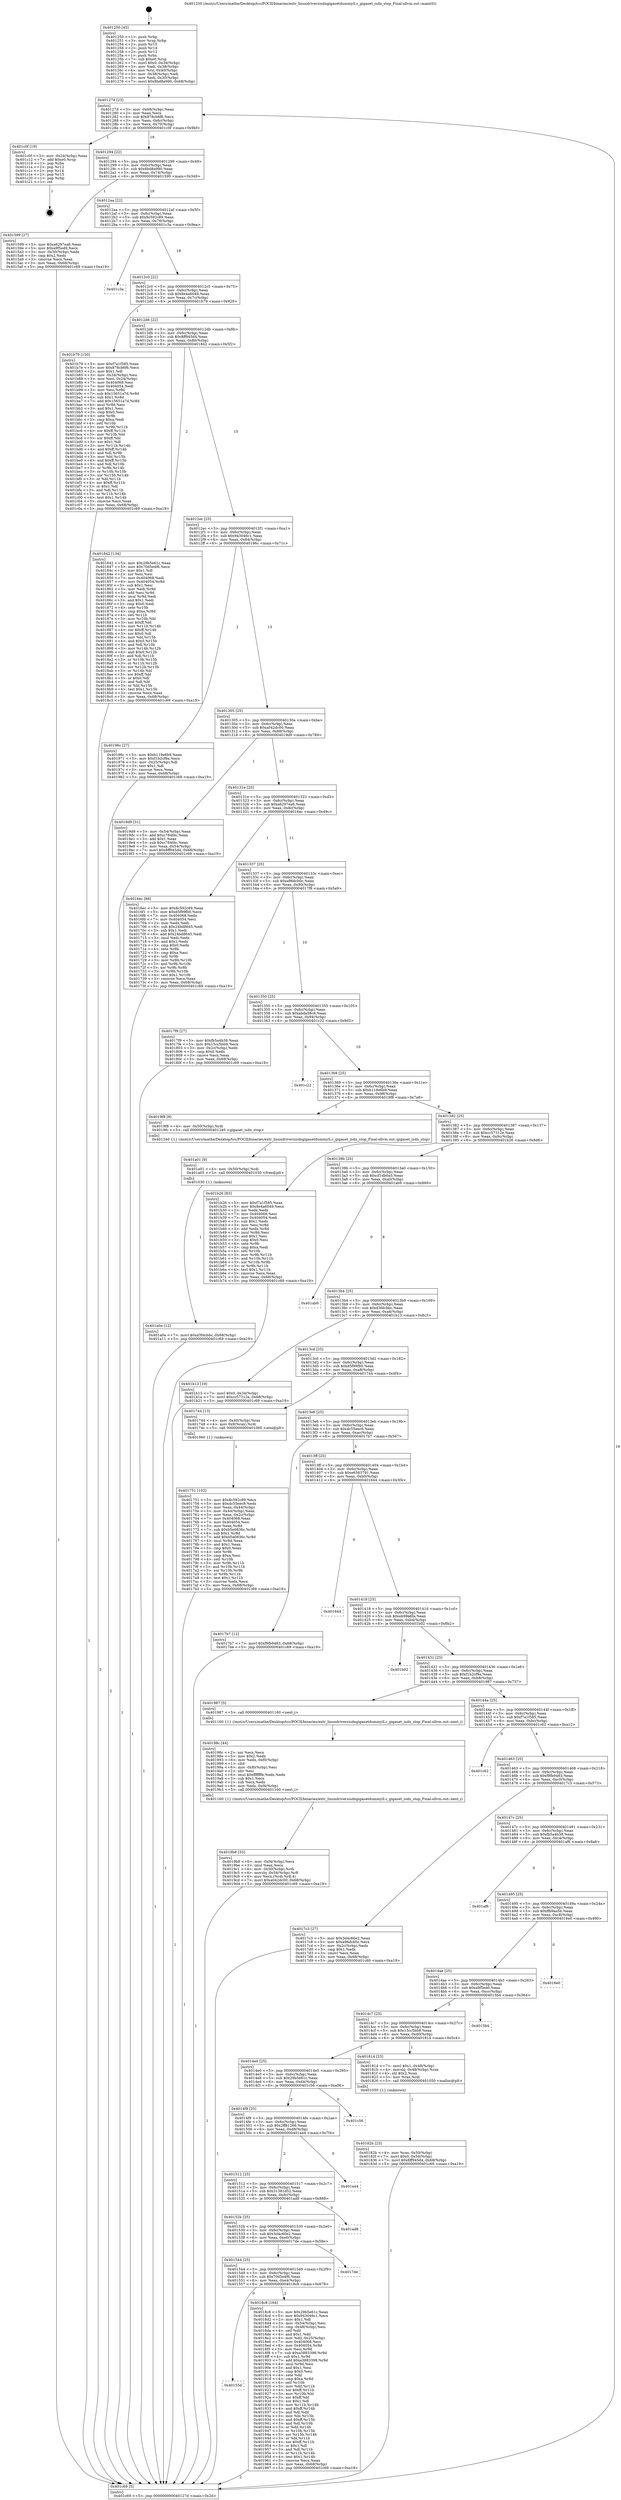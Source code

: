 digraph "0x401250" {
  label = "0x401250 (/mnt/c/Users/mathe/Desktop/tcc/POCII/binaries/extr_linuxdriversisdngigasetdummyll.c_gigaset_isdn_stop_Final-ollvm.out::main(0))"
  labelloc = "t"
  node[shape=record]

  Entry [label="",width=0.3,height=0.3,shape=circle,fillcolor=black,style=filled]
  "0x40127d" [label="{
     0x40127d [23]\l
     | [instrs]\l
     &nbsp;&nbsp;0x40127d \<+3\>: mov -0x68(%rbp),%eax\l
     &nbsp;&nbsp;0x401280 \<+2\>: mov %eax,%ecx\l
     &nbsp;&nbsp;0x401282 \<+6\>: sub $0x878cb6f6,%ecx\l
     &nbsp;&nbsp;0x401288 \<+3\>: mov %eax,-0x6c(%rbp)\l
     &nbsp;&nbsp;0x40128b \<+3\>: mov %ecx,-0x70(%rbp)\l
     &nbsp;&nbsp;0x40128e \<+6\>: je 0000000000401c0f \<main+0x9bf\>\l
  }"]
  "0x401c0f" [label="{
     0x401c0f [19]\l
     | [instrs]\l
     &nbsp;&nbsp;0x401c0f \<+3\>: mov -0x24(%rbp),%eax\l
     &nbsp;&nbsp;0x401c12 \<+7\>: add $0xe0,%rsp\l
     &nbsp;&nbsp;0x401c19 \<+1\>: pop %rbx\l
     &nbsp;&nbsp;0x401c1a \<+2\>: pop %r12\l
     &nbsp;&nbsp;0x401c1c \<+2\>: pop %r14\l
     &nbsp;&nbsp;0x401c1e \<+2\>: pop %r15\l
     &nbsp;&nbsp;0x401c20 \<+1\>: pop %rbp\l
     &nbsp;&nbsp;0x401c21 \<+1\>: ret\l
  }"]
  "0x401294" [label="{
     0x401294 [22]\l
     | [instrs]\l
     &nbsp;&nbsp;0x401294 \<+5\>: jmp 0000000000401299 \<main+0x49\>\l
     &nbsp;&nbsp;0x401299 \<+3\>: mov -0x6c(%rbp),%eax\l
     &nbsp;&nbsp;0x40129c \<+5\>: sub $0x8bd8a990,%eax\l
     &nbsp;&nbsp;0x4012a1 \<+3\>: mov %eax,-0x74(%rbp)\l
     &nbsp;&nbsp;0x4012a4 \<+6\>: je 0000000000401599 \<main+0x349\>\l
  }"]
  Exit [label="",width=0.3,height=0.3,shape=circle,fillcolor=black,style=filled,peripheries=2]
  "0x401599" [label="{
     0x401599 [27]\l
     | [instrs]\l
     &nbsp;&nbsp;0x401599 \<+5\>: mov $0xa6297ea6,%eax\l
     &nbsp;&nbsp;0x40159e \<+5\>: mov $0xa9f5ed0,%ecx\l
     &nbsp;&nbsp;0x4015a3 \<+3\>: mov -0x30(%rbp),%edx\l
     &nbsp;&nbsp;0x4015a6 \<+3\>: cmp $0x2,%edx\l
     &nbsp;&nbsp;0x4015a9 \<+3\>: cmovne %ecx,%eax\l
     &nbsp;&nbsp;0x4015ac \<+3\>: mov %eax,-0x68(%rbp)\l
     &nbsp;&nbsp;0x4015af \<+5\>: jmp 0000000000401c69 \<main+0xa19\>\l
  }"]
  "0x4012aa" [label="{
     0x4012aa [22]\l
     | [instrs]\l
     &nbsp;&nbsp;0x4012aa \<+5\>: jmp 00000000004012af \<main+0x5f\>\l
     &nbsp;&nbsp;0x4012af \<+3\>: mov -0x6c(%rbp),%eax\l
     &nbsp;&nbsp;0x4012b2 \<+5\>: sub $0x8c592c89,%eax\l
     &nbsp;&nbsp;0x4012b7 \<+3\>: mov %eax,-0x78(%rbp)\l
     &nbsp;&nbsp;0x4012ba \<+6\>: je 0000000000401c3a \<main+0x9ea\>\l
  }"]
  "0x401c69" [label="{
     0x401c69 [5]\l
     | [instrs]\l
     &nbsp;&nbsp;0x401c69 \<+5\>: jmp 000000000040127d \<main+0x2d\>\l
  }"]
  "0x401250" [label="{
     0x401250 [45]\l
     | [instrs]\l
     &nbsp;&nbsp;0x401250 \<+1\>: push %rbp\l
     &nbsp;&nbsp;0x401251 \<+3\>: mov %rsp,%rbp\l
     &nbsp;&nbsp;0x401254 \<+2\>: push %r15\l
     &nbsp;&nbsp;0x401256 \<+2\>: push %r14\l
     &nbsp;&nbsp;0x401258 \<+2\>: push %r12\l
     &nbsp;&nbsp;0x40125a \<+1\>: push %rbx\l
     &nbsp;&nbsp;0x40125b \<+7\>: sub $0xe0,%rsp\l
     &nbsp;&nbsp;0x401262 \<+7\>: movl $0x0,-0x34(%rbp)\l
     &nbsp;&nbsp;0x401269 \<+3\>: mov %edi,-0x38(%rbp)\l
     &nbsp;&nbsp;0x40126c \<+4\>: mov %rsi,-0x40(%rbp)\l
     &nbsp;&nbsp;0x401270 \<+3\>: mov -0x38(%rbp),%edi\l
     &nbsp;&nbsp;0x401273 \<+3\>: mov %edi,-0x30(%rbp)\l
     &nbsp;&nbsp;0x401276 \<+7\>: movl $0x8bd8a990,-0x68(%rbp)\l
  }"]
  "0x401a0a" [label="{
     0x401a0a [12]\l
     | [instrs]\l
     &nbsp;&nbsp;0x401a0a \<+7\>: movl $0xd3fdcbbc,-0x68(%rbp)\l
     &nbsp;&nbsp;0x401a11 \<+5\>: jmp 0000000000401c69 \<main+0xa19\>\l
  }"]
  "0x401c3a" [label="{
     0x401c3a\l
  }", style=dashed]
  "0x4012c0" [label="{
     0x4012c0 [22]\l
     | [instrs]\l
     &nbsp;&nbsp;0x4012c0 \<+5\>: jmp 00000000004012c5 \<main+0x75\>\l
     &nbsp;&nbsp;0x4012c5 \<+3\>: mov -0x6c(%rbp),%eax\l
     &nbsp;&nbsp;0x4012c8 \<+5\>: sub $0x8e4a6049,%eax\l
     &nbsp;&nbsp;0x4012cd \<+3\>: mov %eax,-0x7c(%rbp)\l
     &nbsp;&nbsp;0x4012d0 \<+6\>: je 0000000000401b79 \<main+0x929\>\l
  }"]
  "0x401a01" [label="{
     0x401a01 [9]\l
     | [instrs]\l
     &nbsp;&nbsp;0x401a01 \<+4\>: mov -0x50(%rbp),%rdi\l
     &nbsp;&nbsp;0x401a05 \<+5\>: call 0000000000401030 \<free@plt\>\l
     | [calls]\l
     &nbsp;&nbsp;0x401030 \{1\} (unknown)\l
  }"]
  "0x401b79" [label="{
     0x401b79 [150]\l
     | [instrs]\l
     &nbsp;&nbsp;0x401b79 \<+5\>: mov $0xf7a1f585,%eax\l
     &nbsp;&nbsp;0x401b7e \<+5\>: mov $0x878cb6f6,%ecx\l
     &nbsp;&nbsp;0x401b83 \<+2\>: mov $0x1,%dl\l
     &nbsp;&nbsp;0x401b85 \<+3\>: mov -0x34(%rbp),%esi\l
     &nbsp;&nbsp;0x401b88 \<+3\>: mov %esi,-0x24(%rbp)\l
     &nbsp;&nbsp;0x401b8b \<+7\>: mov 0x404068,%esi\l
     &nbsp;&nbsp;0x401b92 \<+7\>: mov 0x404054,%edi\l
     &nbsp;&nbsp;0x401b99 \<+3\>: mov %esi,%r8d\l
     &nbsp;&nbsp;0x401b9c \<+7\>: sub $0x15651a7d,%r8d\l
     &nbsp;&nbsp;0x401ba3 \<+4\>: sub $0x1,%r8d\l
     &nbsp;&nbsp;0x401ba7 \<+7\>: add $0x15651a7d,%r8d\l
     &nbsp;&nbsp;0x401bae \<+4\>: imul %r8d,%esi\l
     &nbsp;&nbsp;0x401bb2 \<+3\>: and $0x1,%esi\l
     &nbsp;&nbsp;0x401bb5 \<+3\>: cmp $0x0,%esi\l
     &nbsp;&nbsp;0x401bb8 \<+4\>: sete %r9b\l
     &nbsp;&nbsp;0x401bbc \<+3\>: cmp $0xa,%edi\l
     &nbsp;&nbsp;0x401bbf \<+4\>: setl %r10b\l
     &nbsp;&nbsp;0x401bc3 \<+3\>: mov %r9b,%r11b\l
     &nbsp;&nbsp;0x401bc6 \<+4\>: xor $0xff,%r11b\l
     &nbsp;&nbsp;0x401bca \<+3\>: mov %r10b,%bl\l
     &nbsp;&nbsp;0x401bcd \<+3\>: xor $0xff,%bl\l
     &nbsp;&nbsp;0x401bd0 \<+3\>: xor $0x1,%dl\l
     &nbsp;&nbsp;0x401bd3 \<+3\>: mov %r11b,%r14b\l
     &nbsp;&nbsp;0x401bd6 \<+4\>: and $0xff,%r14b\l
     &nbsp;&nbsp;0x401bda \<+3\>: and %dl,%r9b\l
     &nbsp;&nbsp;0x401bdd \<+3\>: mov %bl,%r15b\l
     &nbsp;&nbsp;0x401be0 \<+4\>: and $0xff,%r15b\l
     &nbsp;&nbsp;0x401be4 \<+3\>: and %dl,%r10b\l
     &nbsp;&nbsp;0x401be7 \<+3\>: or %r9b,%r14b\l
     &nbsp;&nbsp;0x401bea \<+3\>: or %r10b,%r15b\l
     &nbsp;&nbsp;0x401bed \<+3\>: xor %r15b,%r14b\l
     &nbsp;&nbsp;0x401bf0 \<+3\>: or %bl,%r11b\l
     &nbsp;&nbsp;0x401bf3 \<+4\>: xor $0xff,%r11b\l
     &nbsp;&nbsp;0x401bf7 \<+3\>: or $0x1,%dl\l
     &nbsp;&nbsp;0x401bfa \<+3\>: and %dl,%r11b\l
     &nbsp;&nbsp;0x401bfd \<+3\>: or %r11b,%r14b\l
     &nbsp;&nbsp;0x401c00 \<+4\>: test $0x1,%r14b\l
     &nbsp;&nbsp;0x401c04 \<+3\>: cmovne %ecx,%eax\l
     &nbsp;&nbsp;0x401c07 \<+3\>: mov %eax,-0x68(%rbp)\l
     &nbsp;&nbsp;0x401c0a \<+5\>: jmp 0000000000401c69 \<main+0xa19\>\l
  }"]
  "0x4012d6" [label="{
     0x4012d6 [22]\l
     | [instrs]\l
     &nbsp;&nbsp;0x4012d6 \<+5\>: jmp 00000000004012db \<main+0x8b\>\l
     &nbsp;&nbsp;0x4012db \<+3\>: mov -0x6c(%rbp),%eax\l
     &nbsp;&nbsp;0x4012de \<+5\>: sub $0x8ff945d4,%eax\l
     &nbsp;&nbsp;0x4012e3 \<+3\>: mov %eax,-0x80(%rbp)\l
     &nbsp;&nbsp;0x4012e6 \<+6\>: je 0000000000401842 \<main+0x5f2\>\l
  }"]
  "0x4019b8" [label="{
     0x4019b8 [33]\l
     | [instrs]\l
     &nbsp;&nbsp;0x4019b8 \<+6\>: mov -0xf4(%rbp),%ecx\l
     &nbsp;&nbsp;0x4019be \<+3\>: imul %eax,%ecx\l
     &nbsp;&nbsp;0x4019c1 \<+4\>: mov -0x50(%rbp),%rdi\l
     &nbsp;&nbsp;0x4019c5 \<+4\>: movslq -0x54(%rbp),%r8\l
     &nbsp;&nbsp;0x4019c9 \<+4\>: mov %ecx,(%rdi,%r8,4)\l
     &nbsp;&nbsp;0x4019cd \<+7\>: movl $0xa042dc00,-0x68(%rbp)\l
     &nbsp;&nbsp;0x4019d4 \<+5\>: jmp 0000000000401c69 \<main+0xa19\>\l
  }"]
  "0x401842" [label="{
     0x401842 [134]\l
     | [instrs]\l
     &nbsp;&nbsp;0x401842 \<+5\>: mov $0x29b5e61c,%eax\l
     &nbsp;&nbsp;0x401847 \<+5\>: mov $0x70d5e4f6,%ecx\l
     &nbsp;&nbsp;0x40184c \<+2\>: mov $0x1,%dl\l
     &nbsp;&nbsp;0x40184e \<+2\>: xor %esi,%esi\l
     &nbsp;&nbsp;0x401850 \<+7\>: mov 0x404068,%edi\l
     &nbsp;&nbsp;0x401857 \<+8\>: mov 0x404054,%r8d\l
     &nbsp;&nbsp;0x40185f \<+3\>: sub $0x1,%esi\l
     &nbsp;&nbsp;0x401862 \<+3\>: mov %edi,%r9d\l
     &nbsp;&nbsp;0x401865 \<+3\>: add %esi,%r9d\l
     &nbsp;&nbsp;0x401868 \<+4\>: imul %r9d,%edi\l
     &nbsp;&nbsp;0x40186c \<+3\>: and $0x1,%edi\l
     &nbsp;&nbsp;0x40186f \<+3\>: cmp $0x0,%edi\l
     &nbsp;&nbsp;0x401872 \<+4\>: sete %r10b\l
     &nbsp;&nbsp;0x401876 \<+4\>: cmp $0xa,%r8d\l
     &nbsp;&nbsp;0x40187a \<+4\>: setl %r11b\l
     &nbsp;&nbsp;0x40187e \<+3\>: mov %r10b,%bl\l
     &nbsp;&nbsp;0x401881 \<+3\>: xor $0xff,%bl\l
     &nbsp;&nbsp;0x401884 \<+3\>: mov %r11b,%r14b\l
     &nbsp;&nbsp;0x401887 \<+4\>: xor $0xff,%r14b\l
     &nbsp;&nbsp;0x40188b \<+3\>: xor $0x0,%dl\l
     &nbsp;&nbsp;0x40188e \<+3\>: mov %bl,%r15b\l
     &nbsp;&nbsp;0x401891 \<+4\>: and $0x0,%r15b\l
     &nbsp;&nbsp;0x401895 \<+3\>: and %dl,%r10b\l
     &nbsp;&nbsp;0x401898 \<+3\>: mov %r14b,%r12b\l
     &nbsp;&nbsp;0x40189b \<+4\>: and $0x0,%r12b\l
     &nbsp;&nbsp;0x40189f \<+3\>: and %dl,%r11b\l
     &nbsp;&nbsp;0x4018a2 \<+3\>: or %r10b,%r15b\l
     &nbsp;&nbsp;0x4018a5 \<+3\>: or %r11b,%r12b\l
     &nbsp;&nbsp;0x4018a8 \<+3\>: xor %r12b,%r15b\l
     &nbsp;&nbsp;0x4018ab \<+3\>: or %r14b,%bl\l
     &nbsp;&nbsp;0x4018ae \<+3\>: xor $0xff,%bl\l
     &nbsp;&nbsp;0x4018b1 \<+3\>: or $0x0,%dl\l
     &nbsp;&nbsp;0x4018b4 \<+2\>: and %dl,%bl\l
     &nbsp;&nbsp;0x4018b6 \<+3\>: or %bl,%r15b\l
     &nbsp;&nbsp;0x4018b9 \<+4\>: test $0x1,%r15b\l
     &nbsp;&nbsp;0x4018bd \<+3\>: cmovne %ecx,%eax\l
     &nbsp;&nbsp;0x4018c0 \<+3\>: mov %eax,-0x68(%rbp)\l
     &nbsp;&nbsp;0x4018c3 \<+5\>: jmp 0000000000401c69 \<main+0xa19\>\l
  }"]
  "0x4012ec" [label="{
     0x4012ec [25]\l
     | [instrs]\l
     &nbsp;&nbsp;0x4012ec \<+5\>: jmp 00000000004012f1 \<main+0xa1\>\l
     &nbsp;&nbsp;0x4012f1 \<+3\>: mov -0x6c(%rbp),%eax\l
     &nbsp;&nbsp;0x4012f4 \<+5\>: sub $0x943046c1,%eax\l
     &nbsp;&nbsp;0x4012f9 \<+6\>: mov %eax,-0x84(%rbp)\l
     &nbsp;&nbsp;0x4012ff \<+6\>: je 000000000040196c \<main+0x71c\>\l
  }"]
  "0x40198c" [label="{
     0x40198c [44]\l
     | [instrs]\l
     &nbsp;&nbsp;0x40198c \<+2\>: xor %ecx,%ecx\l
     &nbsp;&nbsp;0x40198e \<+5\>: mov $0x2,%edx\l
     &nbsp;&nbsp;0x401993 \<+6\>: mov %edx,-0xf0(%rbp)\l
     &nbsp;&nbsp;0x401999 \<+1\>: cltd\l
     &nbsp;&nbsp;0x40199a \<+6\>: mov -0xf0(%rbp),%esi\l
     &nbsp;&nbsp;0x4019a0 \<+2\>: idiv %esi\l
     &nbsp;&nbsp;0x4019a2 \<+6\>: imul $0xfffffffe,%edx,%edx\l
     &nbsp;&nbsp;0x4019a8 \<+3\>: sub $0x1,%ecx\l
     &nbsp;&nbsp;0x4019ab \<+2\>: sub %ecx,%edx\l
     &nbsp;&nbsp;0x4019ad \<+6\>: mov %edx,-0xf4(%rbp)\l
     &nbsp;&nbsp;0x4019b3 \<+5\>: call 0000000000401160 \<next_i\>\l
     | [calls]\l
     &nbsp;&nbsp;0x401160 \{1\} (/mnt/c/Users/mathe/Desktop/tcc/POCII/binaries/extr_linuxdriversisdngigasetdummyll.c_gigaset_isdn_stop_Final-ollvm.out::next_i)\l
  }"]
  "0x40196c" [label="{
     0x40196c [27]\l
     | [instrs]\l
     &nbsp;&nbsp;0x40196c \<+5\>: mov $0xb119e6b9,%eax\l
     &nbsp;&nbsp;0x401971 \<+5\>: mov $0xf1b2cf9a,%ecx\l
     &nbsp;&nbsp;0x401976 \<+3\>: mov -0x25(%rbp),%dl\l
     &nbsp;&nbsp;0x401979 \<+3\>: test $0x1,%dl\l
     &nbsp;&nbsp;0x40197c \<+3\>: cmovne %ecx,%eax\l
     &nbsp;&nbsp;0x40197f \<+3\>: mov %eax,-0x68(%rbp)\l
     &nbsp;&nbsp;0x401982 \<+5\>: jmp 0000000000401c69 \<main+0xa19\>\l
  }"]
  "0x401305" [label="{
     0x401305 [25]\l
     | [instrs]\l
     &nbsp;&nbsp;0x401305 \<+5\>: jmp 000000000040130a \<main+0xba\>\l
     &nbsp;&nbsp;0x40130a \<+3\>: mov -0x6c(%rbp),%eax\l
     &nbsp;&nbsp;0x40130d \<+5\>: sub $0xa042dc00,%eax\l
     &nbsp;&nbsp;0x401312 \<+6\>: mov %eax,-0x88(%rbp)\l
     &nbsp;&nbsp;0x401318 \<+6\>: je 00000000004019d9 \<main+0x789\>\l
  }"]
  "0x40155d" [label="{
     0x40155d\l
  }", style=dashed]
  "0x4019d9" [label="{
     0x4019d9 [31]\l
     | [instrs]\l
     &nbsp;&nbsp;0x4019d9 \<+3\>: mov -0x54(%rbp),%eax\l
     &nbsp;&nbsp;0x4019dc \<+5\>: add $0xc784fdc,%eax\l
     &nbsp;&nbsp;0x4019e1 \<+3\>: add $0x1,%eax\l
     &nbsp;&nbsp;0x4019e4 \<+5\>: sub $0xc784fdc,%eax\l
     &nbsp;&nbsp;0x4019e9 \<+3\>: mov %eax,-0x54(%rbp)\l
     &nbsp;&nbsp;0x4019ec \<+7\>: movl $0x8ff945d4,-0x68(%rbp)\l
     &nbsp;&nbsp;0x4019f3 \<+5\>: jmp 0000000000401c69 \<main+0xa19\>\l
  }"]
  "0x40131e" [label="{
     0x40131e [25]\l
     | [instrs]\l
     &nbsp;&nbsp;0x40131e \<+5\>: jmp 0000000000401323 \<main+0xd3\>\l
     &nbsp;&nbsp;0x401323 \<+3\>: mov -0x6c(%rbp),%eax\l
     &nbsp;&nbsp;0x401326 \<+5\>: sub $0xa6297ea6,%eax\l
     &nbsp;&nbsp;0x40132b \<+6\>: mov %eax,-0x8c(%rbp)\l
     &nbsp;&nbsp;0x401331 \<+6\>: je 00000000004016ec \<main+0x49c\>\l
  }"]
  "0x4018c8" [label="{
     0x4018c8 [164]\l
     | [instrs]\l
     &nbsp;&nbsp;0x4018c8 \<+5\>: mov $0x29b5e61c,%eax\l
     &nbsp;&nbsp;0x4018cd \<+5\>: mov $0x943046c1,%ecx\l
     &nbsp;&nbsp;0x4018d2 \<+2\>: mov $0x1,%dl\l
     &nbsp;&nbsp;0x4018d4 \<+3\>: mov -0x54(%rbp),%esi\l
     &nbsp;&nbsp;0x4018d7 \<+3\>: cmp -0x48(%rbp),%esi\l
     &nbsp;&nbsp;0x4018da \<+4\>: setl %dil\l
     &nbsp;&nbsp;0x4018de \<+4\>: and $0x1,%dil\l
     &nbsp;&nbsp;0x4018e2 \<+4\>: mov %dil,-0x25(%rbp)\l
     &nbsp;&nbsp;0x4018e6 \<+7\>: mov 0x404068,%esi\l
     &nbsp;&nbsp;0x4018ed \<+8\>: mov 0x404054,%r8d\l
     &nbsp;&nbsp;0x4018f5 \<+3\>: mov %esi,%r9d\l
     &nbsp;&nbsp;0x4018f8 \<+7\>: sub $0xa3883398,%r9d\l
     &nbsp;&nbsp;0x4018ff \<+4\>: sub $0x1,%r9d\l
     &nbsp;&nbsp;0x401903 \<+7\>: add $0xa3883398,%r9d\l
     &nbsp;&nbsp;0x40190a \<+4\>: imul %r9d,%esi\l
     &nbsp;&nbsp;0x40190e \<+3\>: and $0x1,%esi\l
     &nbsp;&nbsp;0x401911 \<+3\>: cmp $0x0,%esi\l
     &nbsp;&nbsp;0x401914 \<+4\>: sete %dil\l
     &nbsp;&nbsp;0x401918 \<+4\>: cmp $0xa,%r8d\l
     &nbsp;&nbsp;0x40191c \<+4\>: setl %r10b\l
     &nbsp;&nbsp;0x401920 \<+3\>: mov %dil,%r11b\l
     &nbsp;&nbsp;0x401923 \<+4\>: xor $0xff,%r11b\l
     &nbsp;&nbsp;0x401927 \<+3\>: mov %r10b,%bl\l
     &nbsp;&nbsp;0x40192a \<+3\>: xor $0xff,%bl\l
     &nbsp;&nbsp;0x40192d \<+3\>: xor $0x1,%dl\l
     &nbsp;&nbsp;0x401930 \<+3\>: mov %r11b,%r14b\l
     &nbsp;&nbsp;0x401933 \<+4\>: and $0xff,%r14b\l
     &nbsp;&nbsp;0x401937 \<+3\>: and %dl,%dil\l
     &nbsp;&nbsp;0x40193a \<+3\>: mov %bl,%r15b\l
     &nbsp;&nbsp;0x40193d \<+4\>: and $0xff,%r15b\l
     &nbsp;&nbsp;0x401941 \<+3\>: and %dl,%r10b\l
     &nbsp;&nbsp;0x401944 \<+3\>: or %dil,%r14b\l
     &nbsp;&nbsp;0x401947 \<+3\>: or %r10b,%r15b\l
     &nbsp;&nbsp;0x40194a \<+3\>: xor %r15b,%r14b\l
     &nbsp;&nbsp;0x40194d \<+3\>: or %bl,%r11b\l
     &nbsp;&nbsp;0x401950 \<+4\>: xor $0xff,%r11b\l
     &nbsp;&nbsp;0x401954 \<+3\>: or $0x1,%dl\l
     &nbsp;&nbsp;0x401957 \<+3\>: and %dl,%r11b\l
     &nbsp;&nbsp;0x40195a \<+3\>: or %r11b,%r14b\l
     &nbsp;&nbsp;0x40195d \<+4\>: test $0x1,%r14b\l
     &nbsp;&nbsp;0x401961 \<+3\>: cmovne %ecx,%eax\l
     &nbsp;&nbsp;0x401964 \<+3\>: mov %eax,-0x68(%rbp)\l
     &nbsp;&nbsp;0x401967 \<+5\>: jmp 0000000000401c69 \<main+0xa19\>\l
  }"]
  "0x4016ec" [label="{
     0x4016ec [88]\l
     | [instrs]\l
     &nbsp;&nbsp;0x4016ec \<+5\>: mov $0x8c592c89,%eax\l
     &nbsp;&nbsp;0x4016f1 \<+5\>: mov $0xd5f99fb0,%ecx\l
     &nbsp;&nbsp;0x4016f6 \<+7\>: mov 0x404068,%edx\l
     &nbsp;&nbsp;0x4016fd \<+7\>: mov 0x404054,%esi\l
     &nbsp;&nbsp;0x401704 \<+2\>: mov %edx,%edi\l
     &nbsp;&nbsp;0x401706 \<+6\>: sub $0x24bd8645,%edi\l
     &nbsp;&nbsp;0x40170c \<+3\>: sub $0x1,%edi\l
     &nbsp;&nbsp;0x40170f \<+6\>: add $0x24bd8645,%edi\l
     &nbsp;&nbsp;0x401715 \<+3\>: imul %edi,%edx\l
     &nbsp;&nbsp;0x401718 \<+3\>: and $0x1,%edx\l
     &nbsp;&nbsp;0x40171b \<+3\>: cmp $0x0,%edx\l
     &nbsp;&nbsp;0x40171e \<+4\>: sete %r8b\l
     &nbsp;&nbsp;0x401722 \<+3\>: cmp $0xa,%esi\l
     &nbsp;&nbsp;0x401725 \<+4\>: setl %r9b\l
     &nbsp;&nbsp;0x401729 \<+3\>: mov %r8b,%r10b\l
     &nbsp;&nbsp;0x40172c \<+3\>: and %r9b,%r10b\l
     &nbsp;&nbsp;0x40172f \<+3\>: xor %r9b,%r8b\l
     &nbsp;&nbsp;0x401732 \<+3\>: or %r8b,%r10b\l
     &nbsp;&nbsp;0x401735 \<+4\>: test $0x1,%r10b\l
     &nbsp;&nbsp;0x401739 \<+3\>: cmovne %ecx,%eax\l
     &nbsp;&nbsp;0x40173c \<+3\>: mov %eax,-0x68(%rbp)\l
     &nbsp;&nbsp;0x40173f \<+5\>: jmp 0000000000401c69 \<main+0xa19\>\l
  }"]
  "0x401337" [label="{
     0x401337 [25]\l
     | [instrs]\l
     &nbsp;&nbsp;0x401337 \<+5\>: jmp 000000000040133c \<main+0xec\>\l
     &nbsp;&nbsp;0x40133c \<+3\>: mov -0x6c(%rbp),%eax\l
     &nbsp;&nbsp;0x40133f \<+5\>: sub $0xa96dcb0c,%eax\l
     &nbsp;&nbsp;0x401344 \<+6\>: mov %eax,-0x90(%rbp)\l
     &nbsp;&nbsp;0x40134a \<+6\>: je 00000000004017f9 \<main+0x5a9\>\l
  }"]
  "0x401544" [label="{
     0x401544 [25]\l
     | [instrs]\l
     &nbsp;&nbsp;0x401544 \<+5\>: jmp 0000000000401549 \<main+0x2f9\>\l
     &nbsp;&nbsp;0x401549 \<+3\>: mov -0x6c(%rbp),%eax\l
     &nbsp;&nbsp;0x40154c \<+5\>: sub $0x70d5e4f6,%eax\l
     &nbsp;&nbsp;0x401551 \<+6\>: mov %eax,-0xe4(%rbp)\l
     &nbsp;&nbsp;0x401557 \<+6\>: je 00000000004018c8 \<main+0x678\>\l
  }"]
  "0x4017f9" [label="{
     0x4017f9 [27]\l
     | [instrs]\l
     &nbsp;&nbsp;0x4017f9 \<+5\>: mov $0xfb5a4b38,%eax\l
     &nbsp;&nbsp;0x4017fe \<+5\>: mov $0x15cc5bb9,%ecx\l
     &nbsp;&nbsp;0x401803 \<+3\>: mov -0x2c(%rbp),%edx\l
     &nbsp;&nbsp;0x401806 \<+3\>: cmp $0x0,%edx\l
     &nbsp;&nbsp;0x401809 \<+3\>: cmove %ecx,%eax\l
     &nbsp;&nbsp;0x40180c \<+3\>: mov %eax,-0x68(%rbp)\l
     &nbsp;&nbsp;0x40180f \<+5\>: jmp 0000000000401c69 \<main+0xa19\>\l
  }"]
  "0x401350" [label="{
     0x401350 [25]\l
     | [instrs]\l
     &nbsp;&nbsp;0x401350 \<+5\>: jmp 0000000000401355 \<main+0x105\>\l
     &nbsp;&nbsp;0x401355 \<+3\>: mov -0x6c(%rbp),%eax\l
     &nbsp;&nbsp;0x401358 \<+5\>: sub $0xabda58c8,%eax\l
     &nbsp;&nbsp;0x40135d \<+6\>: mov %eax,-0x94(%rbp)\l
     &nbsp;&nbsp;0x401363 \<+6\>: je 0000000000401c22 \<main+0x9d2\>\l
  }"]
  "0x4017de" [label="{
     0x4017de\l
  }", style=dashed]
  "0x401c22" [label="{
     0x401c22\l
  }", style=dashed]
  "0x401369" [label="{
     0x401369 [25]\l
     | [instrs]\l
     &nbsp;&nbsp;0x401369 \<+5\>: jmp 000000000040136e \<main+0x11e\>\l
     &nbsp;&nbsp;0x40136e \<+3\>: mov -0x6c(%rbp),%eax\l
     &nbsp;&nbsp;0x401371 \<+5\>: sub $0xb119e6b9,%eax\l
     &nbsp;&nbsp;0x401376 \<+6\>: mov %eax,-0x98(%rbp)\l
     &nbsp;&nbsp;0x40137c \<+6\>: je 00000000004019f8 \<main+0x7a8\>\l
  }"]
  "0x40152b" [label="{
     0x40152b [25]\l
     | [instrs]\l
     &nbsp;&nbsp;0x40152b \<+5\>: jmp 0000000000401530 \<main+0x2e0\>\l
     &nbsp;&nbsp;0x401530 \<+3\>: mov -0x6c(%rbp),%eax\l
     &nbsp;&nbsp;0x401533 \<+5\>: sub $0x3d4c60e2,%eax\l
     &nbsp;&nbsp;0x401538 \<+6\>: mov %eax,-0xe0(%rbp)\l
     &nbsp;&nbsp;0x40153e \<+6\>: je 00000000004017de \<main+0x58e\>\l
  }"]
  "0x4019f8" [label="{
     0x4019f8 [9]\l
     | [instrs]\l
     &nbsp;&nbsp;0x4019f8 \<+4\>: mov -0x50(%rbp),%rdi\l
     &nbsp;&nbsp;0x4019fc \<+5\>: call 0000000000401240 \<gigaset_isdn_stop\>\l
     | [calls]\l
     &nbsp;&nbsp;0x401240 \{1\} (/mnt/c/Users/mathe/Desktop/tcc/POCII/binaries/extr_linuxdriversisdngigasetdummyll.c_gigaset_isdn_stop_Final-ollvm.out::gigaset_isdn_stop)\l
  }"]
  "0x401382" [label="{
     0x401382 [25]\l
     | [instrs]\l
     &nbsp;&nbsp;0x401382 \<+5\>: jmp 0000000000401387 \<main+0x137\>\l
     &nbsp;&nbsp;0x401387 \<+3\>: mov -0x6c(%rbp),%eax\l
     &nbsp;&nbsp;0x40138a \<+5\>: sub $0xcc57312e,%eax\l
     &nbsp;&nbsp;0x40138f \<+6\>: mov %eax,-0x9c(%rbp)\l
     &nbsp;&nbsp;0x401395 \<+6\>: je 0000000000401b26 \<main+0x8d6\>\l
  }"]
  "0x401ad8" [label="{
     0x401ad8\l
  }", style=dashed]
  "0x401b26" [label="{
     0x401b26 [83]\l
     | [instrs]\l
     &nbsp;&nbsp;0x401b26 \<+5\>: mov $0xf7a1f585,%eax\l
     &nbsp;&nbsp;0x401b2b \<+5\>: mov $0x8e4a6049,%ecx\l
     &nbsp;&nbsp;0x401b30 \<+2\>: xor %edx,%edx\l
     &nbsp;&nbsp;0x401b32 \<+7\>: mov 0x404068,%esi\l
     &nbsp;&nbsp;0x401b39 \<+7\>: mov 0x404054,%edi\l
     &nbsp;&nbsp;0x401b40 \<+3\>: sub $0x1,%edx\l
     &nbsp;&nbsp;0x401b43 \<+3\>: mov %esi,%r8d\l
     &nbsp;&nbsp;0x401b46 \<+3\>: add %edx,%r8d\l
     &nbsp;&nbsp;0x401b49 \<+4\>: imul %r8d,%esi\l
     &nbsp;&nbsp;0x401b4d \<+3\>: and $0x1,%esi\l
     &nbsp;&nbsp;0x401b50 \<+3\>: cmp $0x0,%esi\l
     &nbsp;&nbsp;0x401b53 \<+4\>: sete %r9b\l
     &nbsp;&nbsp;0x401b57 \<+3\>: cmp $0xa,%edi\l
     &nbsp;&nbsp;0x401b5a \<+4\>: setl %r10b\l
     &nbsp;&nbsp;0x401b5e \<+3\>: mov %r9b,%r11b\l
     &nbsp;&nbsp;0x401b61 \<+3\>: and %r10b,%r11b\l
     &nbsp;&nbsp;0x401b64 \<+3\>: xor %r10b,%r9b\l
     &nbsp;&nbsp;0x401b67 \<+3\>: or %r9b,%r11b\l
     &nbsp;&nbsp;0x401b6a \<+4\>: test $0x1,%r11b\l
     &nbsp;&nbsp;0x401b6e \<+3\>: cmovne %ecx,%eax\l
     &nbsp;&nbsp;0x401b71 \<+3\>: mov %eax,-0x68(%rbp)\l
     &nbsp;&nbsp;0x401b74 \<+5\>: jmp 0000000000401c69 \<main+0xa19\>\l
  }"]
  "0x40139b" [label="{
     0x40139b [25]\l
     | [instrs]\l
     &nbsp;&nbsp;0x40139b \<+5\>: jmp 00000000004013a0 \<main+0x150\>\l
     &nbsp;&nbsp;0x4013a0 \<+3\>: mov -0x6c(%rbp),%eax\l
     &nbsp;&nbsp;0x4013a3 \<+5\>: sub $0xcf1db0a5,%eax\l
     &nbsp;&nbsp;0x4013a8 \<+6\>: mov %eax,-0xa0(%rbp)\l
     &nbsp;&nbsp;0x4013ae \<+6\>: je 0000000000401ab9 \<main+0x869\>\l
  }"]
  "0x401512" [label="{
     0x401512 [25]\l
     | [instrs]\l
     &nbsp;&nbsp;0x401512 \<+5\>: jmp 0000000000401517 \<main+0x2c7\>\l
     &nbsp;&nbsp;0x401517 \<+3\>: mov -0x6c(%rbp),%eax\l
     &nbsp;&nbsp;0x40151a \<+5\>: sub $0x31381d52,%eax\l
     &nbsp;&nbsp;0x40151f \<+6\>: mov %eax,-0xdc(%rbp)\l
     &nbsp;&nbsp;0x401525 \<+6\>: je 0000000000401ad8 \<main+0x888\>\l
  }"]
  "0x401ab9" [label="{
     0x401ab9\l
  }", style=dashed]
  "0x4013b4" [label="{
     0x4013b4 [25]\l
     | [instrs]\l
     &nbsp;&nbsp;0x4013b4 \<+5\>: jmp 00000000004013b9 \<main+0x169\>\l
     &nbsp;&nbsp;0x4013b9 \<+3\>: mov -0x6c(%rbp),%eax\l
     &nbsp;&nbsp;0x4013bc \<+5\>: sub $0xd3fdcbbc,%eax\l
     &nbsp;&nbsp;0x4013c1 \<+6\>: mov %eax,-0xa4(%rbp)\l
     &nbsp;&nbsp;0x4013c7 \<+6\>: je 0000000000401b13 \<main+0x8c3\>\l
  }"]
  "0x401a44" [label="{
     0x401a44\l
  }", style=dashed]
  "0x401b13" [label="{
     0x401b13 [19]\l
     | [instrs]\l
     &nbsp;&nbsp;0x401b13 \<+7\>: movl $0x0,-0x34(%rbp)\l
     &nbsp;&nbsp;0x401b1a \<+7\>: movl $0xcc57312e,-0x68(%rbp)\l
     &nbsp;&nbsp;0x401b21 \<+5\>: jmp 0000000000401c69 \<main+0xa19\>\l
  }"]
  "0x4013cd" [label="{
     0x4013cd [25]\l
     | [instrs]\l
     &nbsp;&nbsp;0x4013cd \<+5\>: jmp 00000000004013d2 \<main+0x182\>\l
     &nbsp;&nbsp;0x4013d2 \<+3\>: mov -0x6c(%rbp),%eax\l
     &nbsp;&nbsp;0x4013d5 \<+5\>: sub $0xd5f99fb0,%eax\l
     &nbsp;&nbsp;0x4013da \<+6\>: mov %eax,-0xa8(%rbp)\l
     &nbsp;&nbsp;0x4013e0 \<+6\>: je 0000000000401744 \<main+0x4f4\>\l
  }"]
  "0x4014f9" [label="{
     0x4014f9 [25]\l
     | [instrs]\l
     &nbsp;&nbsp;0x4014f9 \<+5\>: jmp 00000000004014fe \<main+0x2ae\>\l
     &nbsp;&nbsp;0x4014fe \<+3\>: mov -0x6c(%rbp),%eax\l
     &nbsp;&nbsp;0x401501 \<+5\>: sub $0x2ff81266,%eax\l
     &nbsp;&nbsp;0x401506 \<+6\>: mov %eax,-0xd8(%rbp)\l
     &nbsp;&nbsp;0x40150c \<+6\>: je 0000000000401a44 \<main+0x7f4\>\l
  }"]
  "0x401744" [label="{
     0x401744 [13]\l
     | [instrs]\l
     &nbsp;&nbsp;0x401744 \<+4\>: mov -0x40(%rbp),%rax\l
     &nbsp;&nbsp;0x401748 \<+4\>: mov 0x8(%rax),%rdi\l
     &nbsp;&nbsp;0x40174c \<+5\>: call 0000000000401060 \<atoi@plt\>\l
     | [calls]\l
     &nbsp;&nbsp;0x401060 \{1\} (unknown)\l
  }"]
  "0x4013e6" [label="{
     0x4013e6 [25]\l
     | [instrs]\l
     &nbsp;&nbsp;0x4013e6 \<+5\>: jmp 00000000004013eb \<main+0x19b\>\l
     &nbsp;&nbsp;0x4013eb \<+3\>: mov -0x6c(%rbp),%eax\l
     &nbsp;&nbsp;0x4013ee \<+5\>: sub $0xdc55eec9,%eax\l
     &nbsp;&nbsp;0x4013f3 \<+6\>: mov %eax,-0xac(%rbp)\l
     &nbsp;&nbsp;0x4013f9 \<+6\>: je 00000000004017b7 \<main+0x567\>\l
  }"]
  "0x401751" [label="{
     0x401751 [102]\l
     | [instrs]\l
     &nbsp;&nbsp;0x401751 \<+5\>: mov $0x8c592c89,%ecx\l
     &nbsp;&nbsp;0x401756 \<+5\>: mov $0xdc55eec9,%edx\l
     &nbsp;&nbsp;0x40175b \<+3\>: mov %eax,-0x44(%rbp)\l
     &nbsp;&nbsp;0x40175e \<+3\>: mov -0x44(%rbp),%eax\l
     &nbsp;&nbsp;0x401761 \<+3\>: mov %eax,-0x2c(%rbp)\l
     &nbsp;&nbsp;0x401764 \<+7\>: mov 0x404068,%eax\l
     &nbsp;&nbsp;0x40176b \<+7\>: mov 0x404054,%esi\l
     &nbsp;&nbsp;0x401772 \<+3\>: mov %eax,%r8d\l
     &nbsp;&nbsp;0x401775 \<+7\>: sub $0xb5e0836c,%r8d\l
     &nbsp;&nbsp;0x40177c \<+4\>: sub $0x1,%r8d\l
     &nbsp;&nbsp;0x401780 \<+7\>: add $0xb5e0836c,%r8d\l
     &nbsp;&nbsp;0x401787 \<+4\>: imul %r8d,%eax\l
     &nbsp;&nbsp;0x40178b \<+3\>: and $0x1,%eax\l
     &nbsp;&nbsp;0x40178e \<+3\>: cmp $0x0,%eax\l
     &nbsp;&nbsp;0x401791 \<+4\>: sete %r9b\l
     &nbsp;&nbsp;0x401795 \<+3\>: cmp $0xa,%esi\l
     &nbsp;&nbsp;0x401798 \<+4\>: setl %r10b\l
     &nbsp;&nbsp;0x40179c \<+3\>: mov %r9b,%r11b\l
     &nbsp;&nbsp;0x40179f \<+3\>: and %r10b,%r11b\l
     &nbsp;&nbsp;0x4017a2 \<+3\>: xor %r10b,%r9b\l
     &nbsp;&nbsp;0x4017a5 \<+3\>: or %r9b,%r11b\l
     &nbsp;&nbsp;0x4017a8 \<+4\>: test $0x1,%r11b\l
     &nbsp;&nbsp;0x4017ac \<+3\>: cmovne %edx,%ecx\l
     &nbsp;&nbsp;0x4017af \<+3\>: mov %ecx,-0x68(%rbp)\l
     &nbsp;&nbsp;0x4017b2 \<+5\>: jmp 0000000000401c69 \<main+0xa19\>\l
  }"]
  "0x401c56" [label="{
     0x401c56\l
  }", style=dashed]
  "0x4017b7" [label="{
     0x4017b7 [12]\l
     | [instrs]\l
     &nbsp;&nbsp;0x4017b7 \<+7\>: movl $0xf9fb9483,-0x68(%rbp)\l
     &nbsp;&nbsp;0x4017be \<+5\>: jmp 0000000000401c69 \<main+0xa19\>\l
  }"]
  "0x4013ff" [label="{
     0x4013ff [25]\l
     | [instrs]\l
     &nbsp;&nbsp;0x4013ff \<+5\>: jmp 0000000000401404 \<main+0x1b4\>\l
     &nbsp;&nbsp;0x401404 \<+3\>: mov -0x6c(%rbp),%eax\l
     &nbsp;&nbsp;0x401407 \<+5\>: sub $0xe6563791,%eax\l
     &nbsp;&nbsp;0x40140c \<+6\>: mov %eax,-0xb0(%rbp)\l
     &nbsp;&nbsp;0x401412 \<+6\>: je 0000000000401644 \<main+0x3f4\>\l
  }"]
  "0x40182b" [label="{
     0x40182b [23]\l
     | [instrs]\l
     &nbsp;&nbsp;0x40182b \<+4\>: mov %rax,-0x50(%rbp)\l
     &nbsp;&nbsp;0x40182f \<+7\>: movl $0x0,-0x54(%rbp)\l
     &nbsp;&nbsp;0x401836 \<+7\>: movl $0x8ff945d4,-0x68(%rbp)\l
     &nbsp;&nbsp;0x40183d \<+5\>: jmp 0000000000401c69 \<main+0xa19\>\l
  }"]
  "0x401644" [label="{
     0x401644\l
  }", style=dashed]
  "0x401418" [label="{
     0x401418 [25]\l
     | [instrs]\l
     &nbsp;&nbsp;0x401418 \<+5\>: jmp 000000000040141d \<main+0x1cd\>\l
     &nbsp;&nbsp;0x40141d \<+3\>: mov -0x6c(%rbp),%eax\l
     &nbsp;&nbsp;0x401420 \<+5\>: sub $0xeb98e6fa,%eax\l
     &nbsp;&nbsp;0x401425 \<+6\>: mov %eax,-0xb4(%rbp)\l
     &nbsp;&nbsp;0x40142b \<+6\>: je 0000000000401b02 \<main+0x8b2\>\l
  }"]
  "0x4014e0" [label="{
     0x4014e0 [25]\l
     | [instrs]\l
     &nbsp;&nbsp;0x4014e0 \<+5\>: jmp 00000000004014e5 \<main+0x295\>\l
     &nbsp;&nbsp;0x4014e5 \<+3\>: mov -0x6c(%rbp),%eax\l
     &nbsp;&nbsp;0x4014e8 \<+5\>: sub $0x29b5e61c,%eax\l
     &nbsp;&nbsp;0x4014ed \<+6\>: mov %eax,-0xd4(%rbp)\l
     &nbsp;&nbsp;0x4014f3 \<+6\>: je 0000000000401c56 \<main+0xa06\>\l
  }"]
  "0x401b02" [label="{
     0x401b02\l
  }", style=dashed]
  "0x401431" [label="{
     0x401431 [25]\l
     | [instrs]\l
     &nbsp;&nbsp;0x401431 \<+5\>: jmp 0000000000401436 \<main+0x1e6\>\l
     &nbsp;&nbsp;0x401436 \<+3\>: mov -0x6c(%rbp),%eax\l
     &nbsp;&nbsp;0x401439 \<+5\>: sub $0xf1b2cf9a,%eax\l
     &nbsp;&nbsp;0x40143e \<+6\>: mov %eax,-0xb8(%rbp)\l
     &nbsp;&nbsp;0x401444 \<+6\>: je 0000000000401987 \<main+0x737\>\l
  }"]
  "0x401814" [label="{
     0x401814 [23]\l
     | [instrs]\l
     &nbsp;&nbsp;0x401814 \<+7\>: movl $0x1,-0x48(%rbp)\l
     &nbsp;&nbsp;0x40181b \<+4\>: movslq -0x48(%rbp),%rax\l
     &nbsp;&nbsp;0x40181f \<+4\>: shl $0x2,%rax\l
     &nbsp;&nbsp;0x401823 \<+3\>: mov %rax,%rdi\l
     &nbsp;&nbsp;0x401826 \<+5\>: call 0000000000401050 \<malloc@plt\>\l
     | [calls]\l
     &nbsp;&nbsp;0x401050 \{1\} (unknown)\l
  }"]
  "0x401987" [label="{
     0x401987 [5]\l
     | [instrs]\l
     &nbsp;&nbsp;0x401987 \<+5\>: call 0000000000401160 \<next_i\>\l
     | [calls]\l
     &nbsp;&nbsp;0x401160 \{1\} (/mnt/c/Users/mathe/Desktop/tcc/POCII/binaries/extr_linuxdriversisdngigasetdummyll.c_gigaset_isdn_stop_Final-ollvm.out::next_i)\l
  }"]
  "0x40144a" [label="{
     0x40144a [25]\l
     | [instrs]\l
     &nbsp;&nbsp;0x40144a \<+5\>: jmp 000000000040144f \<main+0x1ff\>\l
     &nbsp;&nbsp;0x40144f \<+3\>: mov -0x6c(%rbp),%eax\l
     &nbsp;&nbsp;0x401452 \<+5\>: sub $0xf7a1f585,%eax\l
     &nbsp;&nbsp;0x401457 \<+6\>: mov %eax,-0xbc(%rbp)\l
     &nbsp;&nbsp;0x40145d \<+6\>: je 0000000000401c62 \<main+0xa12\>\l
  }"]
  "0x4014c7" [label="{
     0x4014c7 [25]\l
     | [instrs]\l
     &nbsp;&nbsp;0x4014c7 \<+5\>: jmp 00000000004014cc \<main+0x27c\>\l
     &nbsp;&nbsp;0x4014cc \<+3\>: mov -0x6c(%rbp),%eax\l
     &nbsp;&nbsp;0x4014cf \<+5\>: sub $0x15cc5bb9,%eax\l
     &nbsp;&nbsp;0x4014d4 \<+6\>: mov %eax,-0xd0(%rbp)\l
     &nbsp;&nbsp;0x4014da \<+6\>: je 0000000000401814 \<main+0x5c4\>\l
  }"]
  "0x401c62" [label="{
     0x401c62\l
  }", style=dashed]
  "0x401463" [label="{
     0x401463 [25]\l
     | [instrs]\l
     &nbsp;&nbsp;0x401463 \<+5\>: jmp 0000000000401468 \<main+0x218\>\l
     &nbsp;&nbsp;0x401468 \<+3\>: mov -0x6c(%rbp),%eax\l
     &nbsp;&nbsp;0x40146b \<+5\>: sub $0xf9fb9483,%eax\l
     &nbsp;&nbsp;0x401470 \<+6\>: mov %eax,-0xc0(%rbp)\l
     &nbsp;&nbsp;0x401476 \<+6\>: je 00000000004017c3 \<main+0x573\>\l
  }"]
  "0x4015b4" [label="{
     0x4015b4\l
  }", style=dashed]
  "0x4017c3" [label="{
     0x4017c3 [27]\l
     | [instrs]\l
     &nbsp;&nbsp;0x4017c3 \<+5\>: mov $0x3d4c60e2,%eax\l
     &nbsp;&nbsp;0x4017c8 \<+5\>: mov $0xa96dcb0c,%ecx\l
     &nbsp;&nbsp;0x4017cd \<+3\>: mov -0x2c(%rbp),%edx\l
     &nbsp;&nbsp;0x4017d0 \<+3\>: cmp $0x1,%edx\l
     &nbsp;&nbsp;0x4017d3 \<+3\>: cmovl %ecx,%eax\l
     &nbsp;&nbsp;0x4017d6 \<+3\>: mov %eax,-0x68(%rbp)\l
     &nbsp;&nbsp;0x4017d9 \<+5\>: jmp 0000000000401c69 \<main+0xa19\>\l
  }"]
  "0x40147c" [label="{
     0x40147c [25]\l
     | [instrs]\l
     &nbsp;&nbsp;0x40147c \<+5\>: jmp 0000000000401481 \<main+0x231\>\l
     &nbsp;&nbsp;0x401481 \<+3\>: mov -0x6c(%rbp),%eax\l
     &nbsp;&nbsp;0x401484 \<+5\>: sub $0xfb5a4b38,%eax\l
     &nbsp;&nbsp;0x401489 \<+6\>: mov %eax,-0xc4(%rbp)\l
     &nbsp;&nbsp;0x40148f \<+6\>: je 0000000000401af6 \<main+0x8a6\>\l
  }"]
  "0x4014ae" [label="{
     0x4014ae [25]\l
     | [instrs]\l
     &nbsp;&nbsp;0x4014ae \<+5\>: jmp 00000000004014b3 \<main+0x263\>\l
     &nbsp;&nbsp;0x4014b3 \<+3\>: mov -0x6c(%rbp),%eax\l
     &nbsp;&nbsp;0x4014b6 \<+5\>: sub $0xa9f5ed0,%eax\l
     &nbsp;&nbsp;0x4014bb \<+6\>: mov %eax,-0xcc(%rbp)\l
     &nbsp;&nbsp;0x4014c1 \<+6\>: je 00000000004015b4 \<main+0x364\>\l
  }"]
  "0x401af6" [label="{
     0x401af6\l
  }", style=dashed]
  "0x401495" [label="{
     0x401495 [25]\l
     | [instrs]\l
     &nbsp;&nbsp;0x401495 \<+5\>: jmp 000000000040149a \<main+0x24a\>\l
     &nbsp;&nbsp;0x40149a \<+3\>: mov -0x6c(%rbp),%eax\l
     &nbsp;&nbsp;0x40149d \<+5\>: sub $0xffb9aa5b,%eax\l
     &nbsp;&nbsp;0x4014a2 \<+6\>: mov %eax,-0xc8(%rbp)\l
     &nbsp;&nbsp;0x4014a8 \<+6\>: je 00000000004016e0 \<main+0x490\>\l
  }"]
  "0x4016e0" [label="{
     0x4016e0\l
  }", style=dashed]
  Entry -> "0x401250" [label=" 1"]
  "0x40127d" -> "0x401c0f" [label=" 1"]
  "0x40127d" -> "0x401294" [label=" 19"]
  "0x401c0f" -> Exit [label=" 1"]
  "0x401294" -> "0x401599" [label=" 1"]
  "0x401294" -> "0x4012aa" [label=" 18"]
  "0x401599" -> "0x401c69" [label=" 1"]
  "0x401250" -> "0x40127d" [label=" 1"]
  "0x401c69" -> "0x40127d" [label=" 19"]
  "0x401b79" -> "0x401c69" [label=" 1"]
  "0x4012aa" -> "0x401c3a" [label=" 0"]
  "0x4012aa" -> "0x4012c0" [label=" 18"]
  "0x401b26" -> "0x401c69" [label=" 1"]
  "0x4012c0" -> "0x401b79" [label=" 1"]
  "0x4012c0" -> "0x4012d6" [label=" 17"]
  "0x401b13" -> "0x401c69" [label=" 1"]
  "0x4012d6" -> "0x401842" [label=" 2"]
  "0x4012d6" -> "0x4012ec" [label=" 15"]
  "0x401a0a" -> "0x401c69" [label=" 1"]
  "0x4012ec" -> "0x40196c" [label=" 2"]
  "0x4012ec" -> "0x401305" [label=" 13"]
  "0x401a01" -> "0x401a0a" [label=" 1"]
  "0x401305" -> "0x4019d9" [label=" 1"]
  "0x401305" -> "0x40131e" [label=" 12"]
  "0x4019f8" -> "0x401a01" [label=" 1"]
  "0x40131e" -> "0x4016ec" [label=" 1"]
  "0x40131e" -> "0x401337" [label=" 11"]
  "0x4016ec" -> "0x401c69" [label=" 1"]
  "0x4019d9" -> "0x401c69" [label=" 1"]
  "0x401337" -> "0x4017f9" [label=" 1"]
  "0x401337" -> "0x401350" [label=" 10"]
  "0x40198c" -> "0x4019b8" [label=" 1"]
  "0x401350" -> "0x401c22" [label=" 0"]
  "0x401350" -> "0x401369" [label=" 10"]
  "0x401987" -> "0x40198c" [label=" 1"]
  "0x401369" -> "0x4019f8" [label=" 1"]
  "0x401369" -> "0x401382" [label=" 9"]
  "0x4018c8" -> "0x401c69" [label=" 2"]
  "0x401382" -> "0x401b26" [label=" 1"]
  "0x401382" -> "0x40139b" [label=" 8"]
  "0x401544" -> "0x40155d" [label=" 0"]
  "0x40139b" -> "0x401ab9" [label=" 0"]
  "0x40139b" -> "0x4013b4" [label=" 8"]
  "0x4019b8" -> "0x401c69" [label=" 1"]
  "0x4013b4" -> "0x401b13" [label=" 1"]
  "0x4013b4" -> "0x4013cd" [label=" 7"]
  "0x40152b" -> "0x401544" [label=" 2"]
  "0x4013cd" -> "0x401744" [label=" 1"]
  "0x4013cd" -> "0x4013e6" [label=" 6"]
  "0x401744" -> "0x401751" [label=" 1"]
  "0x401751" -> "0x401c69" [label=" 1"]
  "0x40196c" -> "0x401c69" [label=" 2"]
  "0x4013e6" -> "0x4017b7" [label=" 1"]
  "0x4013e6" -> "0x4013ff" [label=" 5"]
  "0x4017b7" -> "0x401c69" [label=" 1"]
  "0x401512" -> "0x40152b" [label=" 2"]
  "0x4013ff" -> "0x401644" [label=" 0"]
  "0x4013ff" -> "0x401418" [label=" 5"]
  "0x401544" -> "0x4018c8" [label=" 2"]
  "0x401418" -> "0x401b02" [label=" 0"]
  "0x401418" -> "0x401431" [label=" 5"]
  "0x4014f9" -> "0x401512" [label=" 2"]
  "0x401431" -> "0x401987" [label=" 1"]
  "0x401431" -> "0x40144a" [label=" 4"]
  "0x4014f9" -> "0x401a44" [label=" 0"]
  "0x40144a" -> "0x401c62" [label=" 0"]
  "0x40144a" -> "0x401463" [label=" 4"]
  "0x4014e0" -> "0x4014f9" [label=" 2"]
  "0x401463" -> "0x4017c3" [label=" 1"]
  "0x401463" -> "0x40147c" [label=" 3"]
  "0x4017c3" -> "0x401c69" [label=" 1"]
  "0x4017f9" -> "0x401c69" [label=" 1"]
  "0x4014e0" -> "0x401c56" [label=" 0"]
  "0x40147c" -> "0x401af6" [label=" 0"]
  "0x40147c" -> "0x401495" [label=" 3"]
  "0x401842" -> "0x401c69" [label=" 2"]
  "0x401495" -> "0x4016e0" [label=" 0"]
  "0x401495" -> "0x4014ae" [label=" 3"]
  "0x401512" -> "0x401ad8" [label=" 0"]
  "0x4014ae" -> "0x4015b4" [label=" 0"]
  "0x4014ae" -> "0x4014c7" [label=" 3"]
  "0x40152b" -> "0x4017de" [label=" 0"]
  "0x4014c7" -> "0x401814" [label=" 1"]
  "0x4014c7" -> "0x4014e0" [label=" 2"]
  "0x401814" -> "0x40182b" [label=" 1"]
  "0x40182b" -> "0x401c69" [label=" 1"]
}
